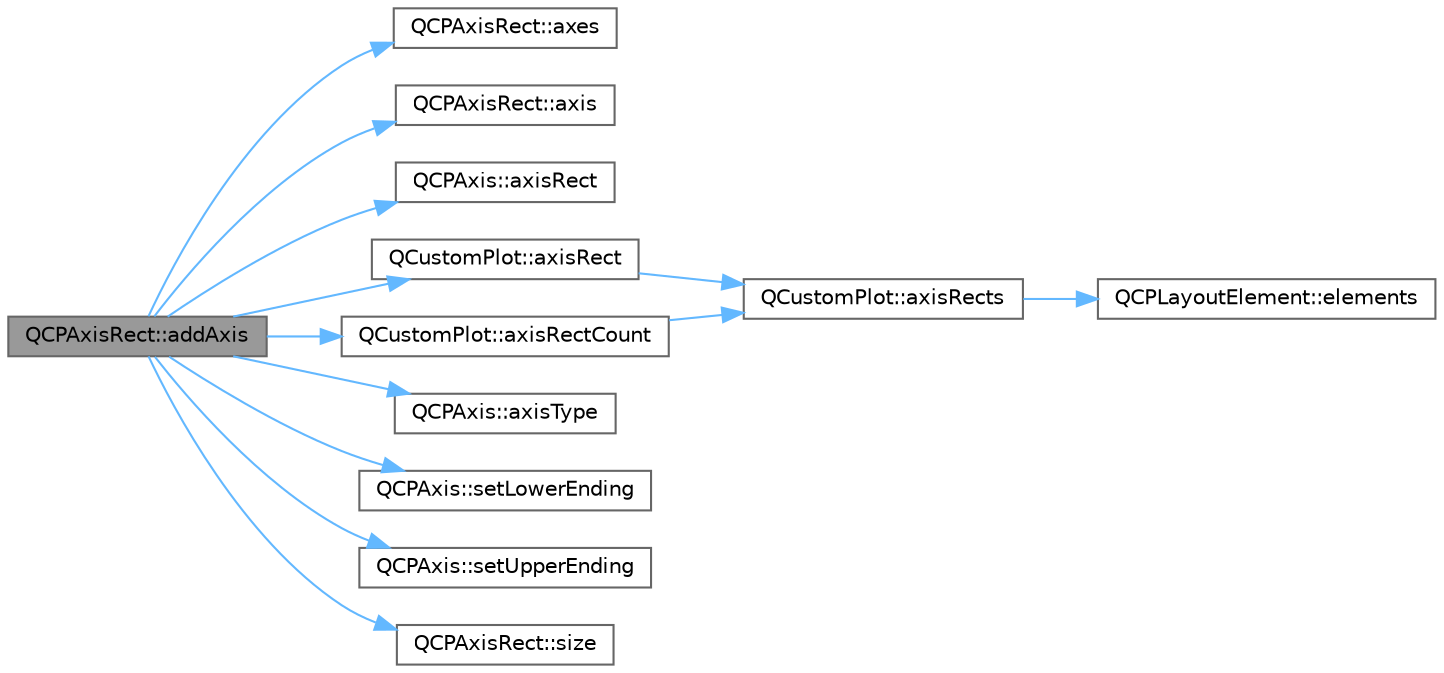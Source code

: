 digraph "QCPAxisRect::addAxis"
{
 // LATEX_PDF_SIZE
  bgcolor="transparent";
  edge [fontname=Helvetica,fontsize=10,labelfontname=Helvetica,labelfontsize=10];
  node [fontname=Helvetica,fontsize=10,shape=box,height=0.2,width=0.4];
  rankdir="LR";
  Node1 [label="QCPAxisRect::addAxis",height=0.2,width=0.4,color="gray40", fillcolor="grey60", style="filled", fontcolor="black",tooltip=" "];
  Node1 -> Node2 [color="steelblue1",style="solid"];
  Node2 [label="QCPAxisRect::axes",height=0.2,width=0.4,color="grey40", fillcolor="white", style="filled",URL="$class_q_c_p_axis_rect.html#a11657b8faebe9677180860e8057ede26",tooltip=" "];
  Node1 -> Node3 [color="steelblue1",style="solid"];
  Node3 [label="QCPAxisRect::axis",height=0.2,width=0.4,color="grey40", fillcolor="white", style="filled",URL="$class_q_c_p_axis_rect.html#a583ae4f6d78b601b732183f6cabecbe1",tooltip=" "];
  Node1 -> Node4 [color="steelblue1",style="solid"];
  Node4 [label="QCPAxis::axisRect",height=0.2,width=0.4,color="grey40", fillcolor="white", style="filled",URL="$class_q_c_p_axis.html#a001b4ddefe6ea42d5e75866e235f62e8",tooltip=" "];
  Node1 -> Node5 [color="steelblue1",style="solid"];
  Node5 [label="QCustomPlot::axisRect",height=0.2,width=0.4,color="grey40", fillcolor="white", style="filled",URL="$class_q_custom_plot.html#ae5eefcb5f6ca26689b1fd4f6e25b42f9",tooltip=" "];
  Node5 -> Node6 [color="steelblue1",style="solid"];
  Node6 [label="QCustomPlot::axisRects",height=0.2,width=0.4,color="grey40", fillcolor="white", style="filled",URL="$class_q_custom_plot.html#a12af771429e2d7e313c8c5d5fca068fe",tooltip=" "];
  Node6 -> Node7 [color="steelblue1",style="solid"];
  Node7 [label="QCPLayoutElement::elements",height=0.2,width=0.4,color="grey40", fillcolor="white", style="filled",URL="$class_q_c_p_layout_element.html#a76dec8cb31e498994a944d7647a43309",tooltip=" "];
  Node1 -> Node8 [color="steelblue1",style="solid"];
  Node8 [label="QCustomPlot::axisRectCount",height=0.2,width=0.4,color="grey40", fillcolor="white", style="filled",URL="$class_q_custom_plot.html#a8f85940aaac50efb466287d9d2d04ec6",tooltip=" "];
  Node8 -> Node6 [color="steelblue1",style="solid"];
  Node1 -> Node9 [color="steelblue1",style="solid"];
  Node9 [label="QCPAxis::axisType",height=0.2,width=0.4,color="grey40", fillcolor="white", style="filled",URL="$class_q_c_p_axis.html#aa19679359783c5ecd27757b7e5619976",tooltip=" "];
  Node1 -> Node10 [color="steelblue1",style="solid"];
  Node10 [label="QCPAxis::setLowerEnding",height=0.2,width=0.4,color="grey40", fillcolor="white", style="filled",URL="$class_q_c_p_axis.html#a08af1c72db9ae4dc8cb8a973d44405ab",tooltip=" "];
  Node1 -> Node11 [color="steelblue1",style="solid"];
  Node11 [label="QCPAxis::setUpperEnding",height=0.2,width=0.4,color="grey40", fillcolor="white", style="filled",URL="$class_q_c_p_axis.html#a69119b892fc306f651763596685aa377",tooltip=" "];
  Node1 -> Node12 [color="steelblue1",style="solid"];
  Node12 [label="QCPAxisRect::size",height=0.2,width=0.4,color="grey40", fillcolor="white", style="filled",URL="$class_q_c_p_axis_rect.html#a7a8289346eb612f422c704f8b75cf479",tooltip=" "];
}
